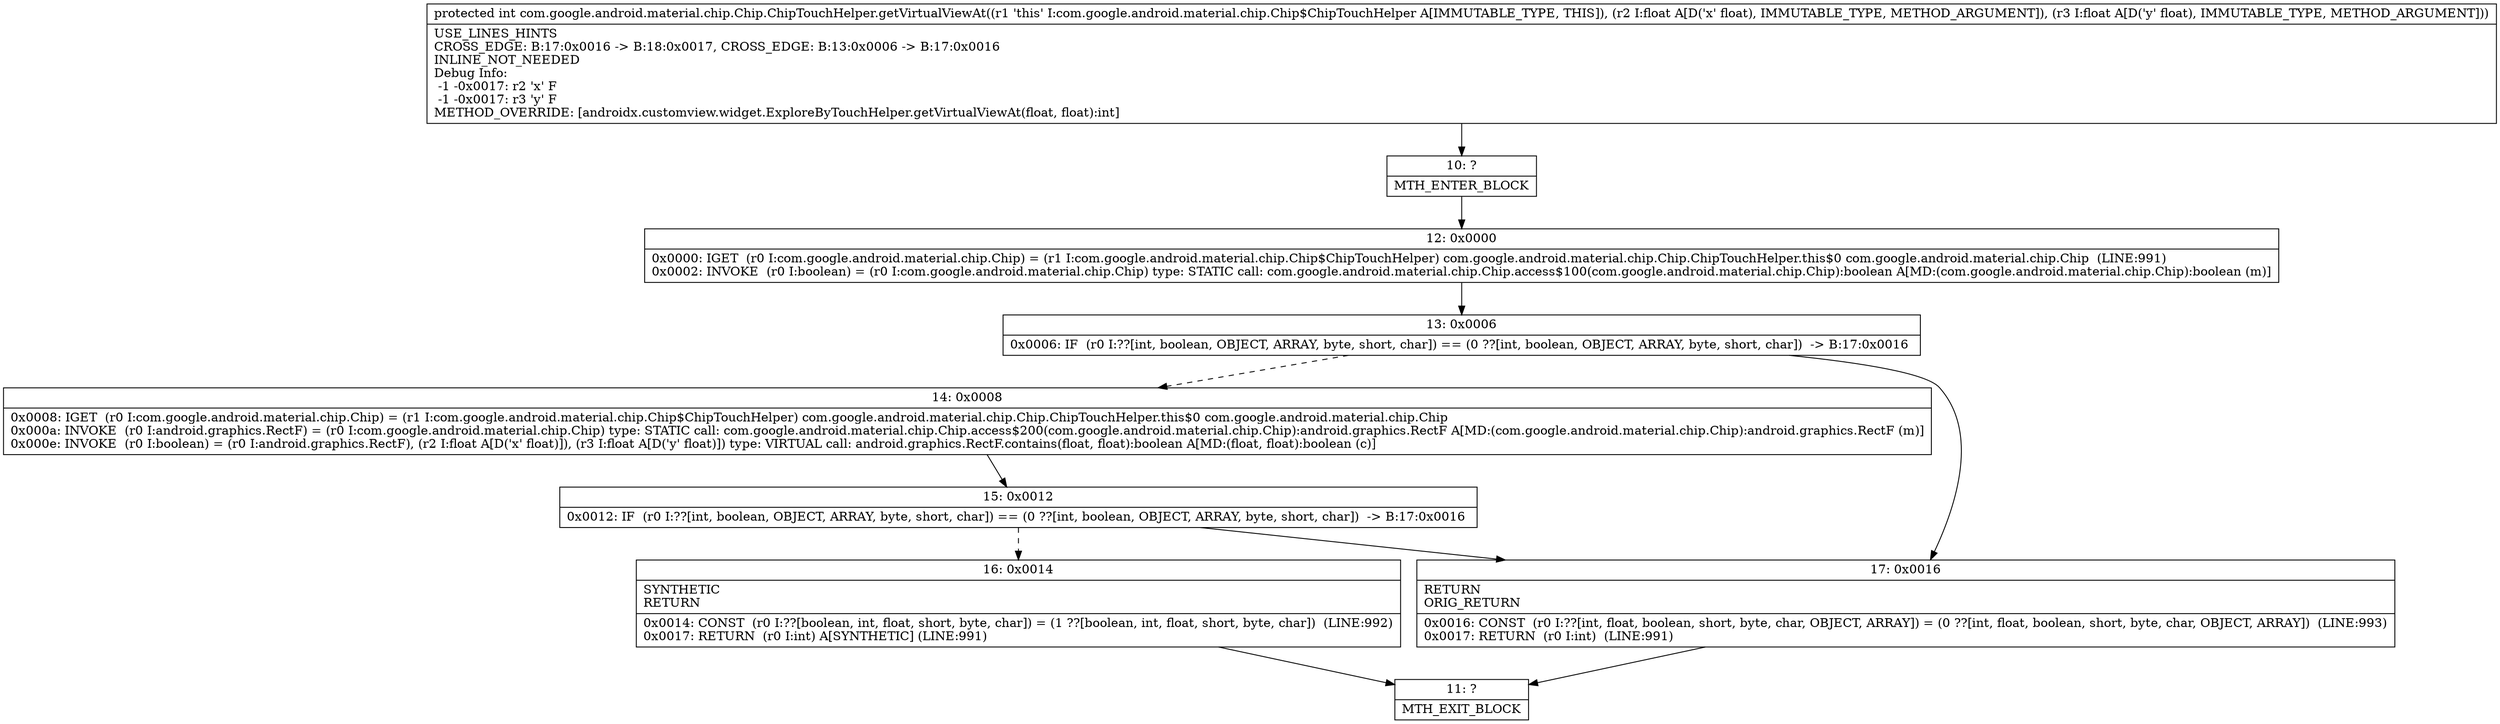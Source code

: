 digraph "CFG forcom.google.android.material.chip.Chip.ChipTouchHelper.getVirtualViewAt(FF)I" {
Node_10 [shape=record,label="{10\:\ ?|MTH_ENTER_BLOCK\l}"];
Node_12 [shape=record,label="{12\:\ 0x0000|0x0000: IGET  (r0 I:com.google.android.material.chip.Chip) = (r1 I:com.google.android.material.chip.Chip$ChipTouchHelper) com.google.android.material.chip.Chip.ChipTouchHelper.this$0 com.google.android.material.chip.Chip  (LINE:991)\l0x0002: INVOKE  (r0 I:boolean) = (r0 I:com.google.android.material.chip.Chip) type: STATIC call: com.google.android.material.chip.Chip.access$100(com.google.android.material.chip.Chip):boolean A[MD:(com.google.android.material.chip.Chip):boolean (m)]\l}"];
Node_13 [shape=record,label="{13\:\ 0x0006|0x0006: IF  (r0 I:??[int, boolean, OBJECT, ARRAY, byte, short, char]) == (0 ??[int, boolean, OBJECT, ARRAY, byte, short, char])  \-\> B:17:0x0016 \l}"];
Node_14 [shape=record,label="{14\:\ 0x0008|0x0008: IGET  (r0 I:com.google.android.material.chip.Chip) = (r1 I:com.google.android.material.chip.Chip$ChipTouchHelper) com.google.android.material.chip.Chip.ChipTouchHelper.this$0 com.google.android.material.chip.Chip \l0x000a: INVOKE  (r0 I:android.graphics.RectF) = (r0 I:com.google.android.material.chip.Chip) type: STATIC call: com.google.android.material.chip.Chip.access$200(com.google.android.material.chip.Chip):android.graphics.RectF A[MD:(com.google.android.material.chip.Chip):android.graphics.RectF (m)]\l0x000e: INVOKE  (r0 I:boolean) = (r0 I:android.graphics.RectF), (r2 I:float A[D('x' float)]), (r3 I:float A[D('y' float)]) type: VIRTUAL call: android.graphics.RectF.contains(float, float):boolean A[MD:(float, float):boolean (c)]\l}"];
Node_15 [shape=record,label="{15\:\ 0x0012|0x0012: IF  (r0 I:??[int, boolean, OBJECT, ARRAY, byte, short, char]) == (0 ??[int, boolean, OBJECT, ARRAY, byte, short, char])  \-\> B:17:0x0016 \l}"];
Node_16 [shape=record,label="{16\:\ 0x0014|SYNTHETIC\lRETURN\l|0x0014: CONST  (r0 I:??[boolean, int, float, short, byte, char]) = (1 ??[boolean, int, float, short, byte, char])  (LINE:992)\l0x0017: RETURN  (r0 I:int) A[SYNTHETIC] (LINE:991)\l}"];
Node_11 [shape=record,label="{11\:\ ?|MTH_EXIT_BLOCK\l}"];
Node_17 [shape=record,label="{17\:\ 0x0016|RETURN\lORIG_RETURN\l|0x0016: CONST  (r0 I:??[int, float, boolean, short, byte, char, OBJECT, ARRAY]) = (0 ??[int, float, boolean, short, byte, char, OBJECT, ARRAY])  (LINE:993)\l0x0017: RETURN  (r0 I:int)  (LINE:991)\l}"];
MethodNode[shape=record,label="{protected int com.google.android.material.chip.Chip.ChipTouchHelper.getVirtualViewAt((r1 'this' I:com.google.android.material.chip.Chip$ChipTouchHelper A[IMMUTABLE_TYPE, THIS]), (r2 I:float A[D('x' float), IMMUTABLE_TYPE, METHOD_ARGUMENT]), (r3 I:float A[D('y' float), IMMUTABLE_TYPE, METHOD_ARGUMENT]))  | USE_LINES_HINTS\lCROSS_EDGE: B:17:0x0016 \-\> B:18:0x0017, CROSS_EDGE: B:13:0x0006 \-\> B:17:0x0016\lINLINE_NOT_NEEDED\lDebug Info:\l  \-1 \-0x0017: r2 'x' F\l  \-1 \-0x0017: r3 'y' F\lMETHOD_OVERRIDE: [androidx.customview.widget.ExploreByTouchHelper.getVirtualViewAt(float, float):int]\l}"];
MethodNode -> Node_10;Node_10 -> Node_12;
Node_12 -> Node_13;
Node_13 -> Node_14[style=dashed];
Node_13 -> Node_17;
Node_14 -> Node_15;
Node_15 -> Node_16[style=dashed];
Node_15 -> Node_17;
Node_16 -> Node_11;
Node_17 -> Node_11;
}

